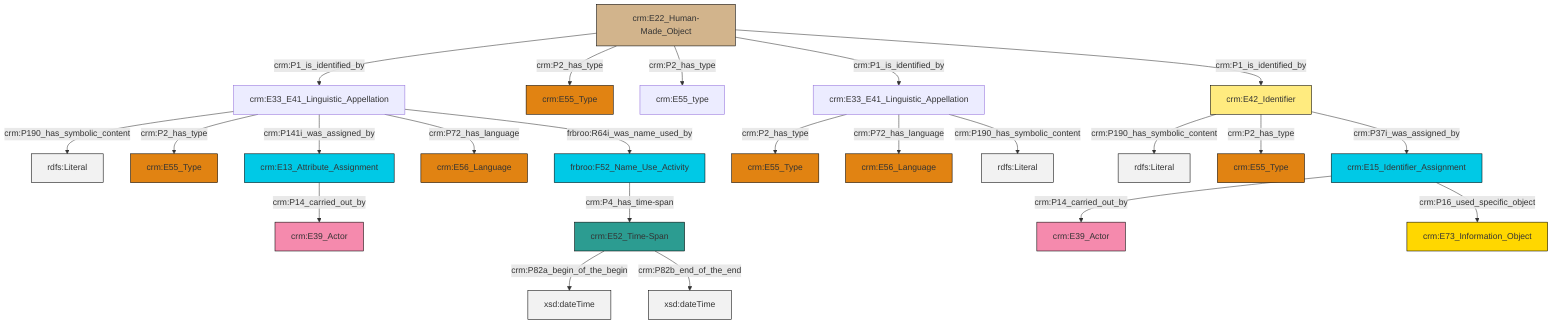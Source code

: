 graph TD
classDef Literal fill:#f2f2f2,stroke:#000000;
classDef CRM_Entity fill:#FFFFFF,stroke:#000000;
classDef Temporal_Entity fill:#00C9E6, stroke:#000000;
classDef Type fill:#E18312, stroke:#000000;
classDef Time-Span fill:#2C9C91, stroke:#000000;
classDef Appellation fill:#FFEB7F, stroke:#000000;
classDef Place fill:#008836, stroke:#000000;
classDef Persistent_Item fill:#B266B2, stroke:#000000;
classDef Conceptual_Object fill:#FFD700, stroke:#000000;
classDef Physical_Thing fill:#D2B48C, stroke:#000000;
classDef Actor fill:#f58aad, stroke:#000000;
classDef PC_Classes fill:#4ce600, stroke:#000000;
classDef Multi fill:#cccccc,stroke:#000000;

2["crm:E33_E41_Linguistic_Appellation"]:::Default -->|crm:P190_has_symbolic_content| 3[rdfs:Literal]:::Literal
2["crm:E33_E41_Linguistic_Appellation"]:::Default -->|crm:P2_has_type| 4["crm:E55_Type"]:::Type
11["crm:E22_Human-Made_Object"]:::Physical_Thing -->|crm:P1_is_identified_by| 2["crm:E33_E41_Linguistic_Appellation"]:::Default
2["crm:E33_E41_Linguistic_Appellation"]:::Default -->|crm:P141i_was_assigned_by| 7["crm:E13_Attribute_Assignment"]:::Temporal_Entity
5["crm:E33_E41_Linguistic_Appellation"]:::Default -->|crm:P2_has_type| 0["crm:E55_Type"]:::Type
2["crm:E33_E41_Linguistic_Appellation"]:::Default -->|crm:P72_has_language| 12["crm:E56_Language"]:::Type
11["crm:E22_Human-Made_Object"]:::Physical_Thing -->|crm:P2_has_type| 13["crm:E55_Type"]:::Type
14["crm:E42_Identifier"]:::Appellation -->|crm:P190_has_symbolic_content| 15[rdfs:Literal]:::Literal
11["crm:E22_Human-Made_Object"]:::Physical_Thing -->|crm:P2_has_type| 21["crm:E55_type"]:::Default
23["crm:E15_Identifier_Assignment"]:::Temporal_Entity -->|crm:P14_carried_out_by| 24["crm:E39_Actor"]:::Actor
7["crm:E13_Attribute_Assignment"]:::Temporal_Entity -->|crm:P14_carried_out_by| 28["crm:E39_Actor"]:::Actor
11["crm:E22_Human-Made_Object"]:::Physical_Thing -->|crm:P1_is_identified_by| 5["crm:E33_E41_Linguistic_Appellation"]:::Default
2["crm:E33_E41_Linguistic_Appellation"]:::Default -->|frbroo:R64i_was_name_used_by| 31["frbroo:F52_Name_Use_Activity"]:::Temporal_Entity
14["crm:E42_Identifier"]:::Appellation -->|crm:P2_has_type| 32["crm:E55_Type"]:::Type
5["crm:E33_E41_Linguistic_Appellation"]:::Default -->|crm:P72_has_language| 16["crm:E56_Language"]:::Type
5["crm:E33_E41_Linguistic_Appellation"]:::Default -->|crm:P190_has_symbolic_content| 33[rdfs:Literal]:::Literal
18["crm:E52_Time-Span"]:::Time-Span -->|crm:P82a_begin_of_the_begin| 34[xsd:dateTime]:::Literal
14["crm:E42_Identifier"]:::Appellation -->|crm:P37i_was_assigned_by| 23["crm:E15_Identifier_Assignment"]:::Temporal_Entity
31["frbroo:F52_Name_Use_Activity"]:::Temporal_Entity -->|crm:P4_has_time-span| 18["crm:E52_Time-Span"]:::Time-Span
18["crm:E52_Time-Span"]:::Time-Span -->|crm:P82b_end_of_the_end| 40[xsd:dateTime]:::Literal
11["crm:E22_Human-Made_Object"]:::Physical_Thing -->|crm:P1_is_identified_by| 14["crm:E42_Identifier"]:::Appellation
23["crm:E15_Identifier_Assignment"]:::Temporal_Entity -->|crm:P16_used_specific_object| 9["crm:E73_Information_Object"]:::Conceptual_Object